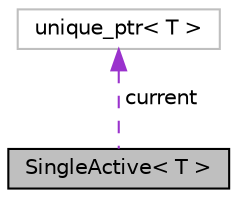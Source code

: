 digraph "SingleActive&lt; T &gt;"
{
 // INTERACTIVE_SVG=YES
 // LATEX_PDF_SIZE
  edge [fontname="Helvetica",fontsize="10",labelfontname="Helvetica",labelfontsize="10"];
  node [fontname="Helvetica",fontsize="10",shape=record];
  Node1 [label="SingleActive\< T \>",height=0.2,width=0.4,color="black", fillcolor="grey75", style="filled", fontcolor="black",tooltip="Template class for set up a single instance of certain class as active, differentiating it from the r..."];
  Node2 -> Node1 [dir="back",color="darkorchid3",fontsize="10",style="dashed",label=" current" ,fontname="Helvetica"];
  Node2 [label="unique_ptr\< T \>",height=0.2,width=0.4,color="grey75", fillcolor="white", style="filled",tooltip=" "];
}
